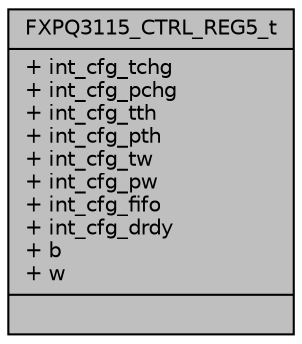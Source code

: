 digraph "FXPQ3115_CTRL_REG5_t"
{
  edge [fontname="Helvetica",fontsize="10",labelfontname="Helvetica",labelfontsize="10"];
  node [fontname="Helvetica",fontsize="10",shape=record];
  Node1 [label="{FXPQ3115_CTRL_REG5_t\n|+ int_cfg_tchg\l+ int_cfg_pchg\l+ int_cfg_tth\l+ int_cfg_pth\l+ int_cfg_tw\l+ int_cfg_pw\l+ int_cfg_fifo\l+ int_cfg_drdy\l+ b\l+ w\l|}",height=0.2,width=0.4,color="black", fillcolor="grey75", style="filled", fontcolor="black"];
}
